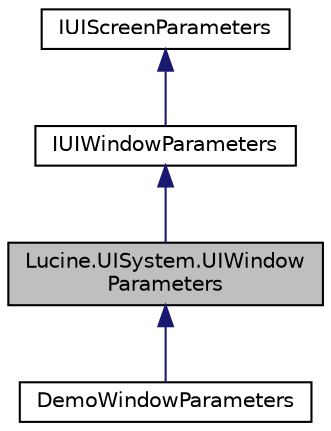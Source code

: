 digraph "Lucine.UISystem.UIWindowParameters"
{
 // LATEX_PDF_SIZE
  edge [fontname="Helvetica",fontsize="10",labelfontname="Helvetica",labelfontsize="10"];
  node [fontname="Helvetica",fontsize="10",shape=record];
  Node1 [label="Lucine.UISystem.UIWindow\lParameters",height=0.2,width=0.4,color="black", fillcolor="grey75", style="filled", fontcolor="black",tooltip="Base class for WindowParameters Implement the IUIWindowParameters Default parameters for windows : hi..."];
  Node2 -> Node1 [dir="back",color="midnightblue",fontsize="10",style="solid",fontname="Helvetica"];
  Node2 [label="IUIWindowParameters",height=0.2,width=0.4,color="black", fillcolor="white", style="filled",URL="$interface_lucine_1_1_u_i_system_1_1_i_u_i_window_parameters.html",tooltip="Interface for the window parameters (will be used in inspector)"];
  Node3 -> Node2 [dir="back",color="midnightblue",fontsize="10",style="solid",fontname="Helvetica"];
  Node3 [label="IUIScreenParameters",height=0.2,width=0.4,color="black", fillcolor="white", style="filled",URL="$interface_lucine_1_1_u_i_system_1_1_i_u_i_screen_parameters.html",tooltip="Base interface for screen parameters No parameters screens"];
  Node1 -> Node4 [dir="back",color="midnightblue",fontsize="10",style="solid",fontname="Helvetica"];
  Node4 [label="DemoWindowParameters",height=0.2,width=0.4,color="black", fillcolor="white", style="filled",URL="$class_demo_window_parameters.html",tooltip=" "];
}
